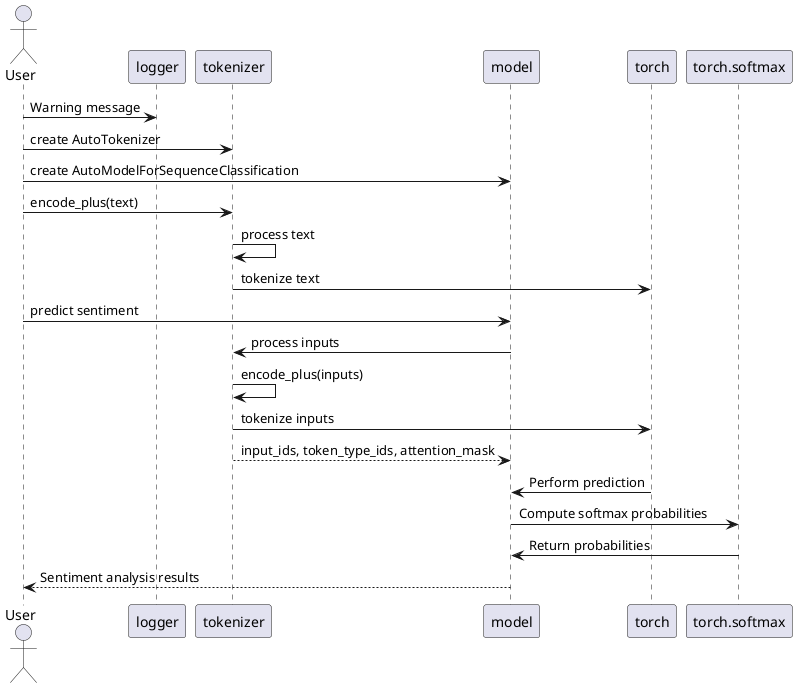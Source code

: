 @startuml
actor User

User -> logger: Warning message
User -> tokenizer: create AutoTokenizer
User -> model: create AutoModelForSequenceClassification

User -> tokenizer: encode_plus(text)
tokenizer -> tokenizer: process text
tokenizer -> torch: tokenize text

User -> model: predict sentiment
model -> tokenizer: process inputs
tokenizer -> tokenizer: encode_plus(inputs)
tokenizer -> torch: tokenize inputs
tokenizer --> model: input_ids, token_type_ids, attention_mask
torch -> model: Perform prediction
model -> torch.softmax: Compute softmax probabilities
torch.softmax -> model: Return probabilities
model --> User: Sentiment analysis results
@enduml